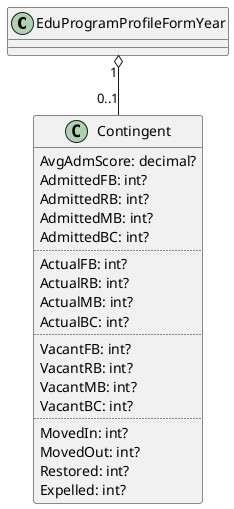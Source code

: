 @startuml Contingent Information

EduProgramProfileFormYear "1" o-- "0..1" Contingent

class Contingent {
    AvgAdmScore: decimal?
    AdmittedFB: int?
    AdmittedRB: int?
    AdmittedMB: int?
    AdmittedBC: int?
    ..
    ActualFB: int?
    ActualRB: int?
    ActualMB: int?
    ActualBC: int?
    ..
    VacantFB: int?
    VacantRB: int?
    VacantMB: int?
    VacantBC: int?
    ..
    MovedIn: int?
    MovedOut: int?
    Restored: int?
    Expelled: int?
}

@enduml
